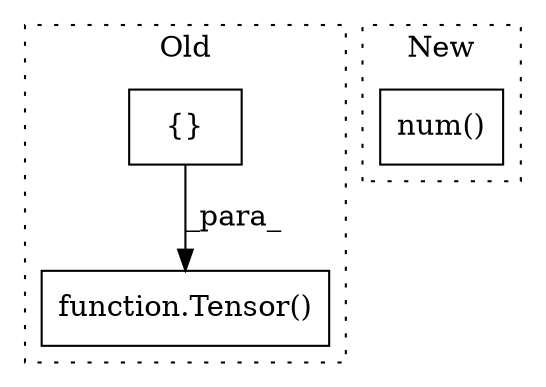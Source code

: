 digraph G {
subgraph cluster0 {
1 [label="{}" a="59" s="1085,1087" l="1,0" shape="box"];
3 [label="function.Tensor()" a="75" s="1078,1088" l="7,46" shape="box"];
label = "Old";
style="dotted";
}
subgraph cluster1 {
2 [label="num()" a="75" s="766,776" l="9,1" shape="box"];
label = "New";
style="dotted";
}
1 -> 3 [label="_para_"];
}